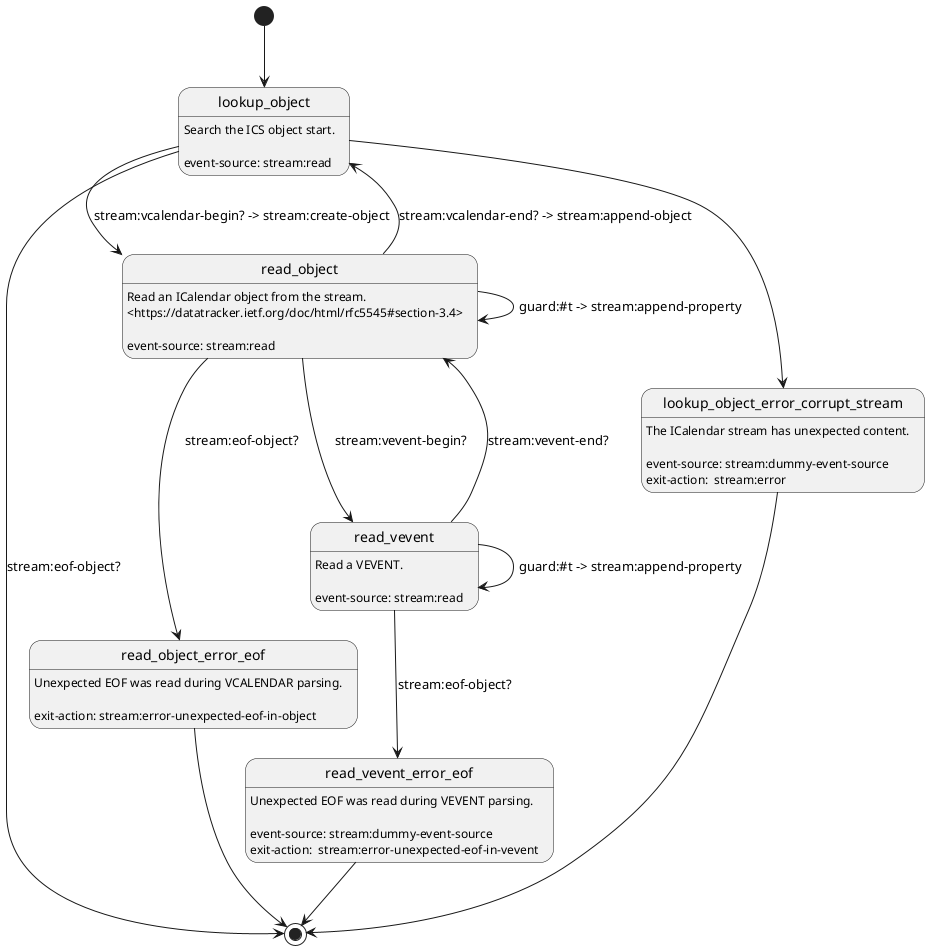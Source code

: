 @startuml
[*] --> lookup_object

lookup_object: Search the ICS object start.
lookup_object:
lookup_object: event-source: stream:read
lookup_object --> [*]:         stream:eof-object?
lookup_object --> read_object: stream:vcalendar-begin? -> stream:create-object
lookup_object --> lookup_object_error_corrupt_stream

lookup_object_error_corrupt_stream: The ICalendar stream has unexpected content.
lookup_object_error_corrupt_stream:
lookup_object_error_corrupt_stream: event-source: stream:dummy-event-source
lookup_object_error_corrupt_stream: exit-action:  stream:error
lookup_object_error_corrupt_stream --> [*]

read_object: Read an ICalendar object from the stream.
read_object: <https://datatracker.ietf.org/doc/html/rfc5545#section-3.4>
read_object:
read_object: event-source: stream:read
read_object --> read_object_error_eof:  stream:eof-object?
read_object --> lookup_object:          stream:vcalendar-end? -> stream:append-object
read_object --> read_vevent:            stream:vevent-begin?
read_object --> read_object:            guard:#t -> stream:append-property

read_object_error_eof: Unexpected EOF was read during VCALENDAR parsing.
read_object_error_eof:
read_object_error_eof: exit-action: stream:error-unexpected-eof-in-object
read_object_error_eof -> [*]

read_vevent: Read a VEVENT.
read_vevent:
read_vevent: event-source: stream:read
read_vevent --> read_vevent_error_eof:  stream:eof-object?
read_vevent --> read_object:            stream:vevent-end?
read_vevent --> read_vevent:            guard:#t -> stream:append-property

read_vevent_error_eof: Unexpected EOF was read during VEVENT parsing.
read_vevent_error_eof:
read_vevent_error_eof: event-source: stream:dummy-event-source
read_vevent_error_eof: exit-action:  stream:error-unexpected-eof-in-vevent
read_vevent_error_eof --> [*]

@enduml

' Local Variables:
' Mode: plantuml
' End:
